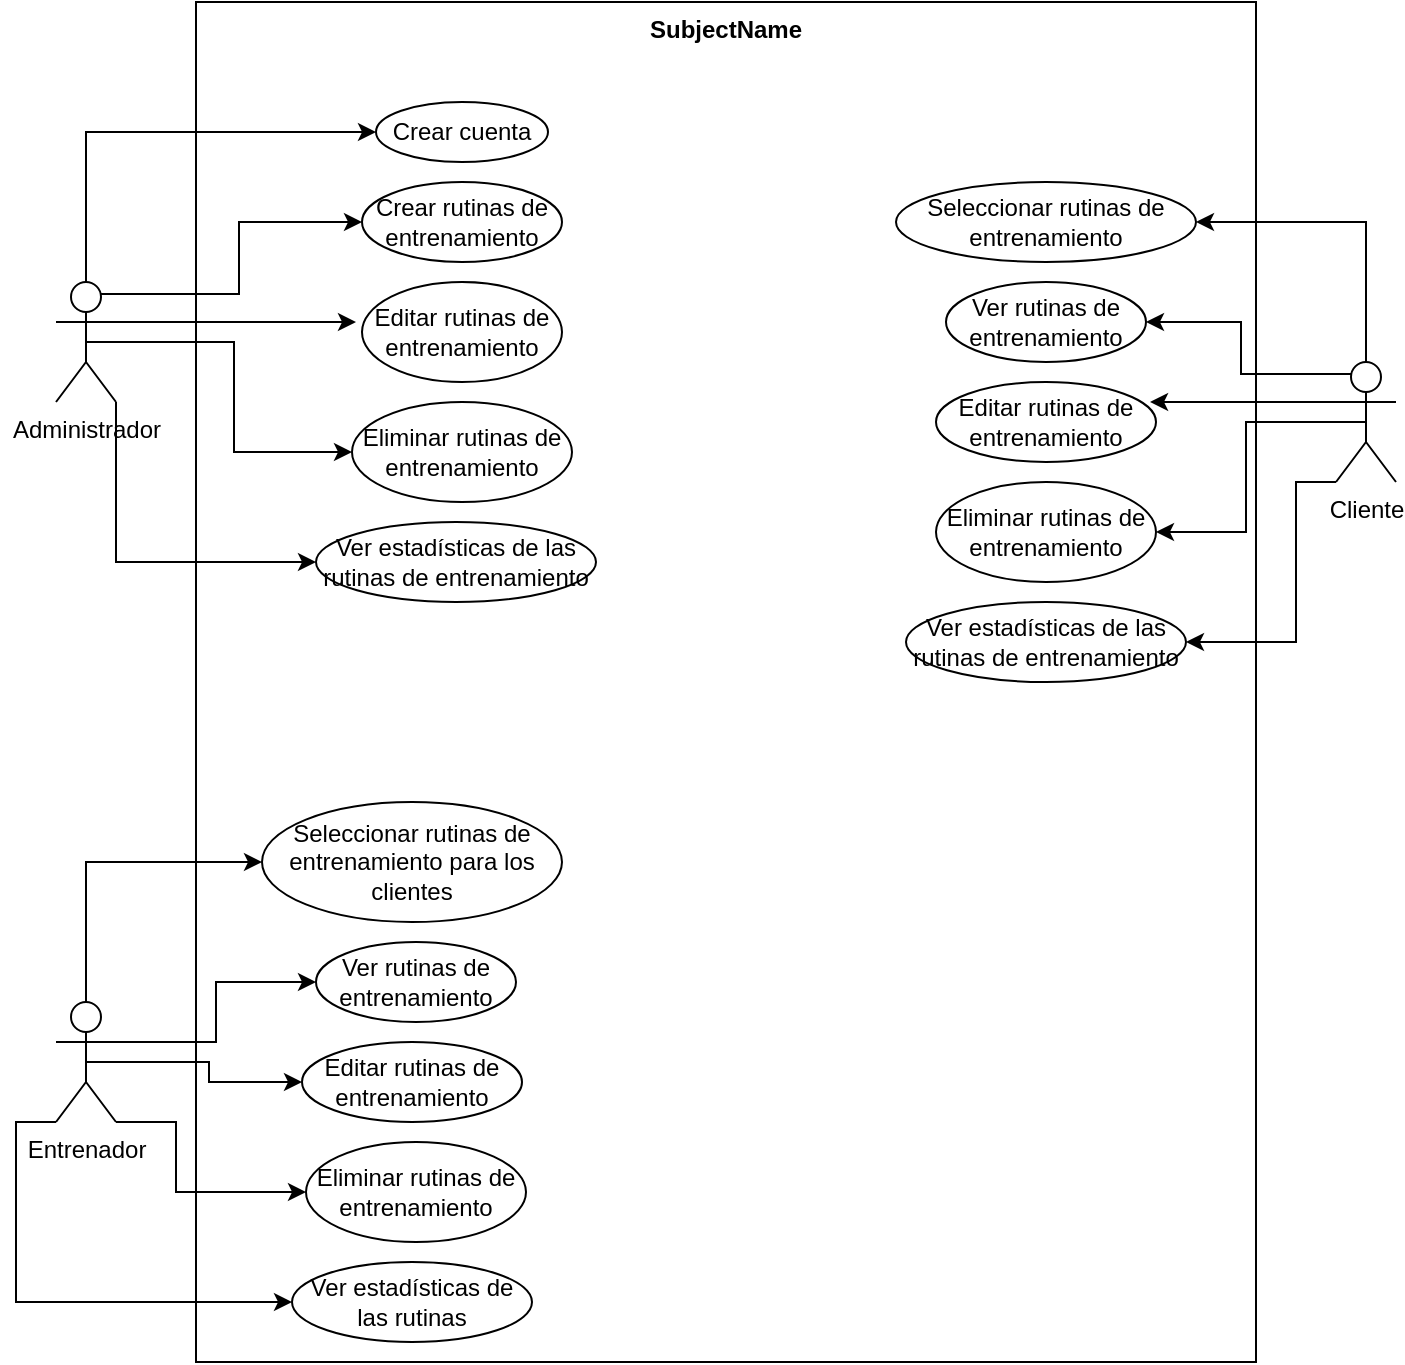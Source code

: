 <mxfile version="24.8.4">
  <diagram name="Página-1" id="OhBMF1q1b0yXhTEaP9Sg">
    <mxGraphModel dx="1434" dy="754" grid="1" gridSize="10" guides="1" tooltips="1" connect="1" arrows="1" fold="1" page="1" pageScale="1" pageWidth="827" pageHeight="1169" math="0" shadow="0">
      <root>
        <mxCell id="0" />
        <mxCell id="1" parent="0" />
        <mxCell id="vzlOpPujUNnqAGXwKwH7-23" style="edgeStyle=orthogonalEdgeStyle;rounded=0;orthogonalLoop=1;jettySize=auto;html=1;exitX=0.5;exitY=0;exitDx=0;exitDy=0;exitPerimeter=0;entryX=0;entryY=0.5;entryDx=0;entryDy=0;" edge="1" parent="1" source="vzlOpPujUNnqAGXwKwH7-1" target="vzlOpPujUNnqAGXwKwH7-6">
          <mxGeometry relative="1" as="geometry" />
        </mxCell>
        <mxCell id="vzlOpPujUNnqAGXwKwH7-24" style="edgeStyle=orthogonalEdgeStyle;rounded=0;orthogonalLoop=1;jettySize=auto;html=1;exitX=0.75;exitY=0.1;exitDx=0;exitDy=0;exitPerimeter=0;entryX=0;entryY=0.5;entryDx=0;entryDy=0;" edge="1" parent="1" source="vzlOpPujUNnqAGXwKwH7-1" target="vzlOpPujUNnqAGXwKwH7-7">
          <mxGeometry relative="1" as="geometry" />
        </mxCell>
        <mxCell id="vzlOpPujUNnqAGXwKwH7-25" style="edgeStyle=orthogonalEdgeStyle;rounded=0;orthogonalLoop=1;jettySize=auto;html=1;exitX=1;exitY=0.333;exitDx=0;exitDy=0;exitPerimeter=0;" edge="1" parent="1" source="vzlOpPujUNnqAGXwKwH7-1">
          <mxGeometry relative="1" as="geometry">
            <mxPoint x="230" y="160" as="targetPoint" />
          </mxGeometry>
        </mxCell>
        <mxCell id="vzlOpPujUNnqAGXwKwH7-26" style="edgeStyle=orthogonalEdgeStyle;rounded=0;orthogonalLoop=1;jettySize=auto;html=1;exitX=0.5;exitY=0.5;exitDx=0;exitDy=0;exitPerimeter=0;entryX=0;entryY=0.5;entryDx=0;entryDy=0;" edge="1" parent="1" source="vzlOpPujUNnqAGXwKwH7-1" target="vzlOpPujUNnqAGXwKwH7-9">
          <mxGeometry relative="1" as="geometry" />
        </mxCell>
        <mxCell id="vzlOpPujUNnqAGXwKwH7-27" style="edgeStyle=orthogonalEdgeStyle;rounded=0;orthogonalLoop=1;jettySize=auto;html=1;exitX=1;exitY=1;exitDx=0;exitDy=0;exitPerimeter=0;entryX=0;entryY=0.5;entryDx=0;entryDy=0;" edge="1" parent="1" source="vzlOpPujUNnqAGXwKwH7-1" target="vzlOpPujUNnqAGXwKwH7-10">
          <mxGeometry relative="1" as="geometry" />
        </mxCell>
        <mxCell id="vzlOpPujUNnqAGXwKwH7-1" value="Administrador" style="shape=umlActor;html=1;verticalLabelPosition=bottom;verticalAlign=top;align=center;" vertex="1" parent="1">
          <mxGeometry x="80" y="140" width="30" height="60" as="geometry" />
        </mxCell>
        <mxCell id="vzlOpPujUNnqAGXwKwH7-28" style="edgeStyle=orthogonalEdgeStyle;rounded=0;orthogonalLoop=1;jettySize=auto;html=1;exitX=0.5;exitY=0;exitDx=0;exitDy=0;entryX=0;entryY=0.5;entryDx=0;entryDy=0;exitPerimeter=0;" edge="1" parent="1" source="vzlOpPujUNnqAGXwKwH7-2" target="vzlOpPujUNnqAGXwKwH7-11">
          <mxGeometry relative="1" as="geometry" />
        </mxCell>
        <mxCell id="vzlOpPujUNnqAGXwKwH7-29" style="edgeStyle=orthogonalEdgeStyle;rounded=0;orthogonalLoop=1;jettySize=auto;html=1;exitX=1;exitY=0.333;exitDx=0;exitDy=0;exitPerimeter=0;entryX=0;entryY=0.5;entryDx=0;entryDy=0;" edge="1" parent="1" source="vzlOpPujUNnqAGXwKwH7-2" target="vzlOpPujUNnqAGXwKwH7-12">
          <mxGeometry relative="1" as="geometry" />
        </mxCell>
        <mxCell id="vzlOpPujUNnqAGXwKwH7-30" style="edgeStyle=orthogonalEdgeStyle;rounded=0;orthogonalLoop=1;jettySize=auto;html=1;exitX=0.5;exitY=0.5;exitDx=0;exitDy=0;exitPerimeter=0;" edge="1" parent="1" source="vzlOpPujUNnqAGXwKwH7-2" target="vzlOpPujUNnqAGXwKwH7-13">
          <mxGeometry relative="1" as="geometry" />
        </mxCell>
        <mxCell id="vzlOpPujUNnqAGXwKwH7-31" style="edgeStyle=orthogonalEdgeStyle;rounded=0;orthogonalLoop=1;jettySize=auto;html=1;exitX=1;exitY=1;exitDx=0;exitDy=0;exitPerimeter=0;entryX=0;entryY=0.5;entryDx=0;entryDy=0;" edge="1" parent="1" source="vzlOpPujUNnqAGXwKwH7-2" target="vzlOpPujUNnqAGXwKwH7-14">
          <mxGeometry relative="1" as="geometry">
            <Array as="points">
              <mxPoint x="140" y="560" />
              <mxPoint x="140" y="595" />
            </Array>
          </mxGeometry>
        </mxCell>
        <mxCell id="vzlOpPujUNnqAGXwKwH7-32" style="edgeStyle=orthogonalEdgeStyle;rounded=0;orthogonalLoop=1;jettySize=auto;html=1;exitX=0;exitY=1;exitDx=0;exitDy=0;exitPerimeter=0;entryX=0;entryY=0.5;entryDx=0;entryDy=0;" edge="1" parent="1" source="vzlOpPujUNnqAGXwKwH7-2" target="vzlOpPujUNnqAGXwKwH7-15">
          <mxGeometry relative="1" as="geometry">
            <Array as="points">
              <mxPoint x="60" y="560" />
              <mxPoint x="60" y="650" />
            </Array>
          </mxGeometry>
        </mxCell>
        <mxCell id="vzlOpPujUNnqAGXwKwH7-2" value="&lt;div&gt;Entrenador&lt;/div&gt;&lt;div&gt;&lt;br&gt;&lt;/div&gt;" style="shape=umlActor;html=1;verticalLabelPosition=bottom;verticalAlign=top;align=center;" vertex="1" parent="1">
          <mxGeometry x="80" y="500" width="30" height="60" as="geometry" />
        </mxCell>
        <mxCell id="vzlOpPujUNnqAGXwKwH7-33" style="edgeStyle=orthogonalEdgeStyle;rounded=0;orthogonalLoop=1;jettySize=auto;html=1;exitX=0.5;exitY=0;exitDx=0;exitDy=0;exitPerimeter=0;entryX=1;entryY=0.5;entryDx=0;entryDy=0;" edge="1" parent="1" source="vzlOpPujUNnqAGXwKwH7-3" target="vzlOpPujUNnqAGXwKwH7-16">
          <mxGeometry relative="1" as="geometry" />
        </mxCell>
        <mxCell id="vzlOpPujUNnqAGXwKwH7-34" style="edgeStyle=orthogonalEdgeStyle;rounded=0;orthogonalLoop=1;jettySize=auto;html=1;exitX=0.25;exitY=0.1;exitDx=0;exitDy=0;exitPerimeter=0;entryX=1;entryY=0.5;entryDx=0;entryDy=0;" edge="1" parent="1" source="vzlOpPujUNnqAGXwKwH7-3" target="vzlOpPujUNnqAGXwKwH7-17">
          <mxGeometry relative="1" as="geometry" />
        </mxCell>
        <mxCell id="vzlOpPujUNnqAGXwKwH7-36" style="edgeStyle=orthogonalEdgeStyle;rounded=0;orthogonalLoop=1;jettySize=auto;html=1;exitX=0.5;exitY=0.5;exitDx=0;exitDy=0;exitPerimeter=0;entryX=1;entryY=0.5;entryDx=0;entryDy=0;" edge="1" parent="1" source="vzlOpPujUNnqAGXwKwH7-3" target="vzlOpPujUNnqAGXwKwH7-19">
          <mxGeometry relative="1" as="geometry" />
        </mxCell>
        <mxCell id="vzlOpPujUNnqAGXwKwH7-37" style="edgeStyle=orthogonalEdgeStyle;rounded=0;orthogonalLoop=1;jettySize=auto;html=1;exitX=0;exitY=1;exitDx=0;exitDy=0;exitPerimeter=0;entryX=1;entryY=0.5;entryDx=0;entryDy=0;" edge="1" parent="1" source="vzlOpPujUNnqAGXwKwH7-3" target="vzlOpPujUNnqAGXwKwH7-20">
          <mxGeometry relative="1" as="geometry">
            <Array as="points">
              <mxPoint x="700" y="240" />
              <mxPoint x="700" y="320" />
            </Array>
          </mxGeometry>
        </mxCell>
        <mxCell id="vzlOpPujUNnqAGXwKwH7-3" value="&lt;div&gt;Cliente&lt;/div&gt;&lt;div&gt;&lt;br&gt;&lt;/div&gt;" style="shape=umlActor;html=1;verticalLabelPosition=bottom;verticalAlign=top;align=center;" vertex="1" parent="1">
          <mxGeometry x="720" y="180" width="30" height="60" as="geometry" />
        </mxCell>
        <mxCell id="vzlOpPujUNnqAGXwKwH7-6" value="Crear cuenta" style="ellipse;whiteSpace=wrap;html=1;" vertex="1" parent="1">
          <mxGeometry x="240" y="50" width="86" height="30" as="geometry" />
        </mxCell>
        <mxCell id="vzlOpPujUNnqAGXwKwH7-7" value="Crear rutinas de entrenamiento" style="ellipse;whiteSpace=wrap;html=1;" vertex="1" parent="1">
          <mxGeometry x="233" y="90" width="100" height="40" as="geometry" />
        </mxCell>
        <mxCell id="vzlOpPujUNnqAGXwKwH7-8" value="Editar rutinas de entrenamiento" style="ellipse;whiteSpace=wrap;html=1;" vertex="1" parent="1">
          <mxGeometry x="233" y="140" width="100" height="50" as="geometry" />
        </mxCell>
        <mxCell id="vzlOpPujUNnqAGXwKwH7-9" value="Eliminar rutinas de entrenamiento" style="ellipse;whiteSpace=wrap;html=1;" vertex="1" parent="1">
          <mxGeometry x="228" y="200" width="110" height="50" as="geometry" />
        </mxCell>
        <mxCell id="vzlOpPujUNnqAGXwKwH7-10" value="Ver estadísticas de las rutinas de entrenamiento" style="ellipse;whiteSpace=wrap;html=1;" vertex="1" parent="1">
          <mxGeometry x="210" y="260" width="140" height="40" as="geometry" />
        </mxCell>
        <mxCell id="vzlOpPujUNnqAGXwKwH7-11" value="Seleccionar rutinas de entrenamiento para los clientes" style="ellipse;whiteSpace=wrap;html=1;" vertex="1" parent="1">
          <mxGeometry x="183" y="400" width="150" height="60" as="geometry" />
        </mxCell>
        <mxCell id="vzlOpPujUNnqAGXwKwH7-12" value="Ver rutinas de entrenamiento" style="ellipse;whiteSpace=wrap;html=1;" vertex="1" parent="1">
          <mxGeometry x="210" y="470" width="100" height="40" as="geometry" />
        </mxCell>
        <mxCell id="vzlOpPujUNnqAGXwKwH7-13" value="Editar rutinas de entrenamiento" style="ellipse;whiteSpace=wrap;html=1;" vertex="1" parent="1">
          <mxGeometry x="203" y="520" width="110" height="40" as="geometry" />
        </mxCell>
        <mxCell id="vzlOpPujUNnqAGXwKwH7-14" value="Eliminar rutinas de entrenamiento" style="ellipse;whiteSpace=wrap;html=1;" vertex="1" parent="1">
          <mxGeometry x="205" y="570" width="110" height="50" as="geometry" />
        </mxCell>
        <mxCell id="vzlOpPujUNnqAGXwKwH7-15" value="Ver estadísticas de las rutinas" style="ellipse;whiteSpace=wrap;html=1;" vertex="1" parent="1">
          <mxGeometry x="198" y="630" width="120" height="40" as="geometry" />
        </mxCell>
        <mxCell id="vzlOpPujUNnqAGXwKwH7-16" value="Seleccionar rutinas de entrenamiento" style="ellipse;whiteSpace=wrap;html=1;" vertex="1" parent="1">
          <mxGeometry x="500" y="90" width="150" height="40" as="geometry" />
        </mxCell>
        <mxCell id="vzlOpPujUNnqAGXwKwH7-17" value="Ver rutinas de entrenamiento" style="ellipse;whiteSpace=wrap;html=1;" vertex="1" parent="1">
          <mxGeometry x="525" y="140" width="100" height="40" as="geometry" />
        </mxCell>
        <mxCell id="vzlOpPujUNnqAGXwKwH7-18" value="Editar rutinas de entrenamiento" style="ellipse;whiteSpace=wrap;html=1;" vertex="1" parent="1">
          <mxGeometry x="520" y="190" width="110" height="40" as="geometry" />
        </mxCell>
        <mxCell id="vzlOpPujUNnqAGXwKwH7-19" value="Eliminar rutinas de entrenamiento" style="ellipse;whiteSpace=wrap;html=1;" vertex="1" parent="1">
          <mxGeometry x="520" y="240" width="110" height="50" as="geometry" />
        </mxCell>
        <mxCell id="vzlOpPujUNnqAGXwKwH7-20" value="Ver estadísticas de las rutinas de entrenamiento" style="ellipse;whiteSpace=wrap;html=1;" vertex="1" parent="1">
          <mxGeometry x="505" y="300" width="140" height="40" as="geometry" />
        </mxCell>
        <mxCell id="vzlOpPujUNnqAGXwKwH7-35" style="edgeStyle=orthogonalEdgeStyle;rounded=0;orthogonalLoop=1;jettySize=auto;html=1;exitX=0;exitY=0.333;exitDx=0;exitDy=0;exitPerimeter=0;entryX=0.973;entryY=0.25;entryDx=0;entryDy=0;entryPerimeter=0;" edge="1" parent="1" source="vzlOpPujUNnqAGXwKwH7-3" target="vzlOpPujUNnqAGXwKwH7-18">
          <mxGeometry relative="1" as="geometry" />
        </mxCell>
        <mxCell id="vzlOpPujUNnqAGXwKwH7-38" value="SubjectName" style="shape=rect;html=1;verticalAlign=top;fontStyle=1;whiteSpace=wrap;align=center;fillColor=none;" vertex="1" parent="1">
          <mxGeometry x="150" width="530" height="680" as="geometry" />
        </mxCell>
      </root>
    </mxGraphModel>
  </diagram>
</mxfile>
